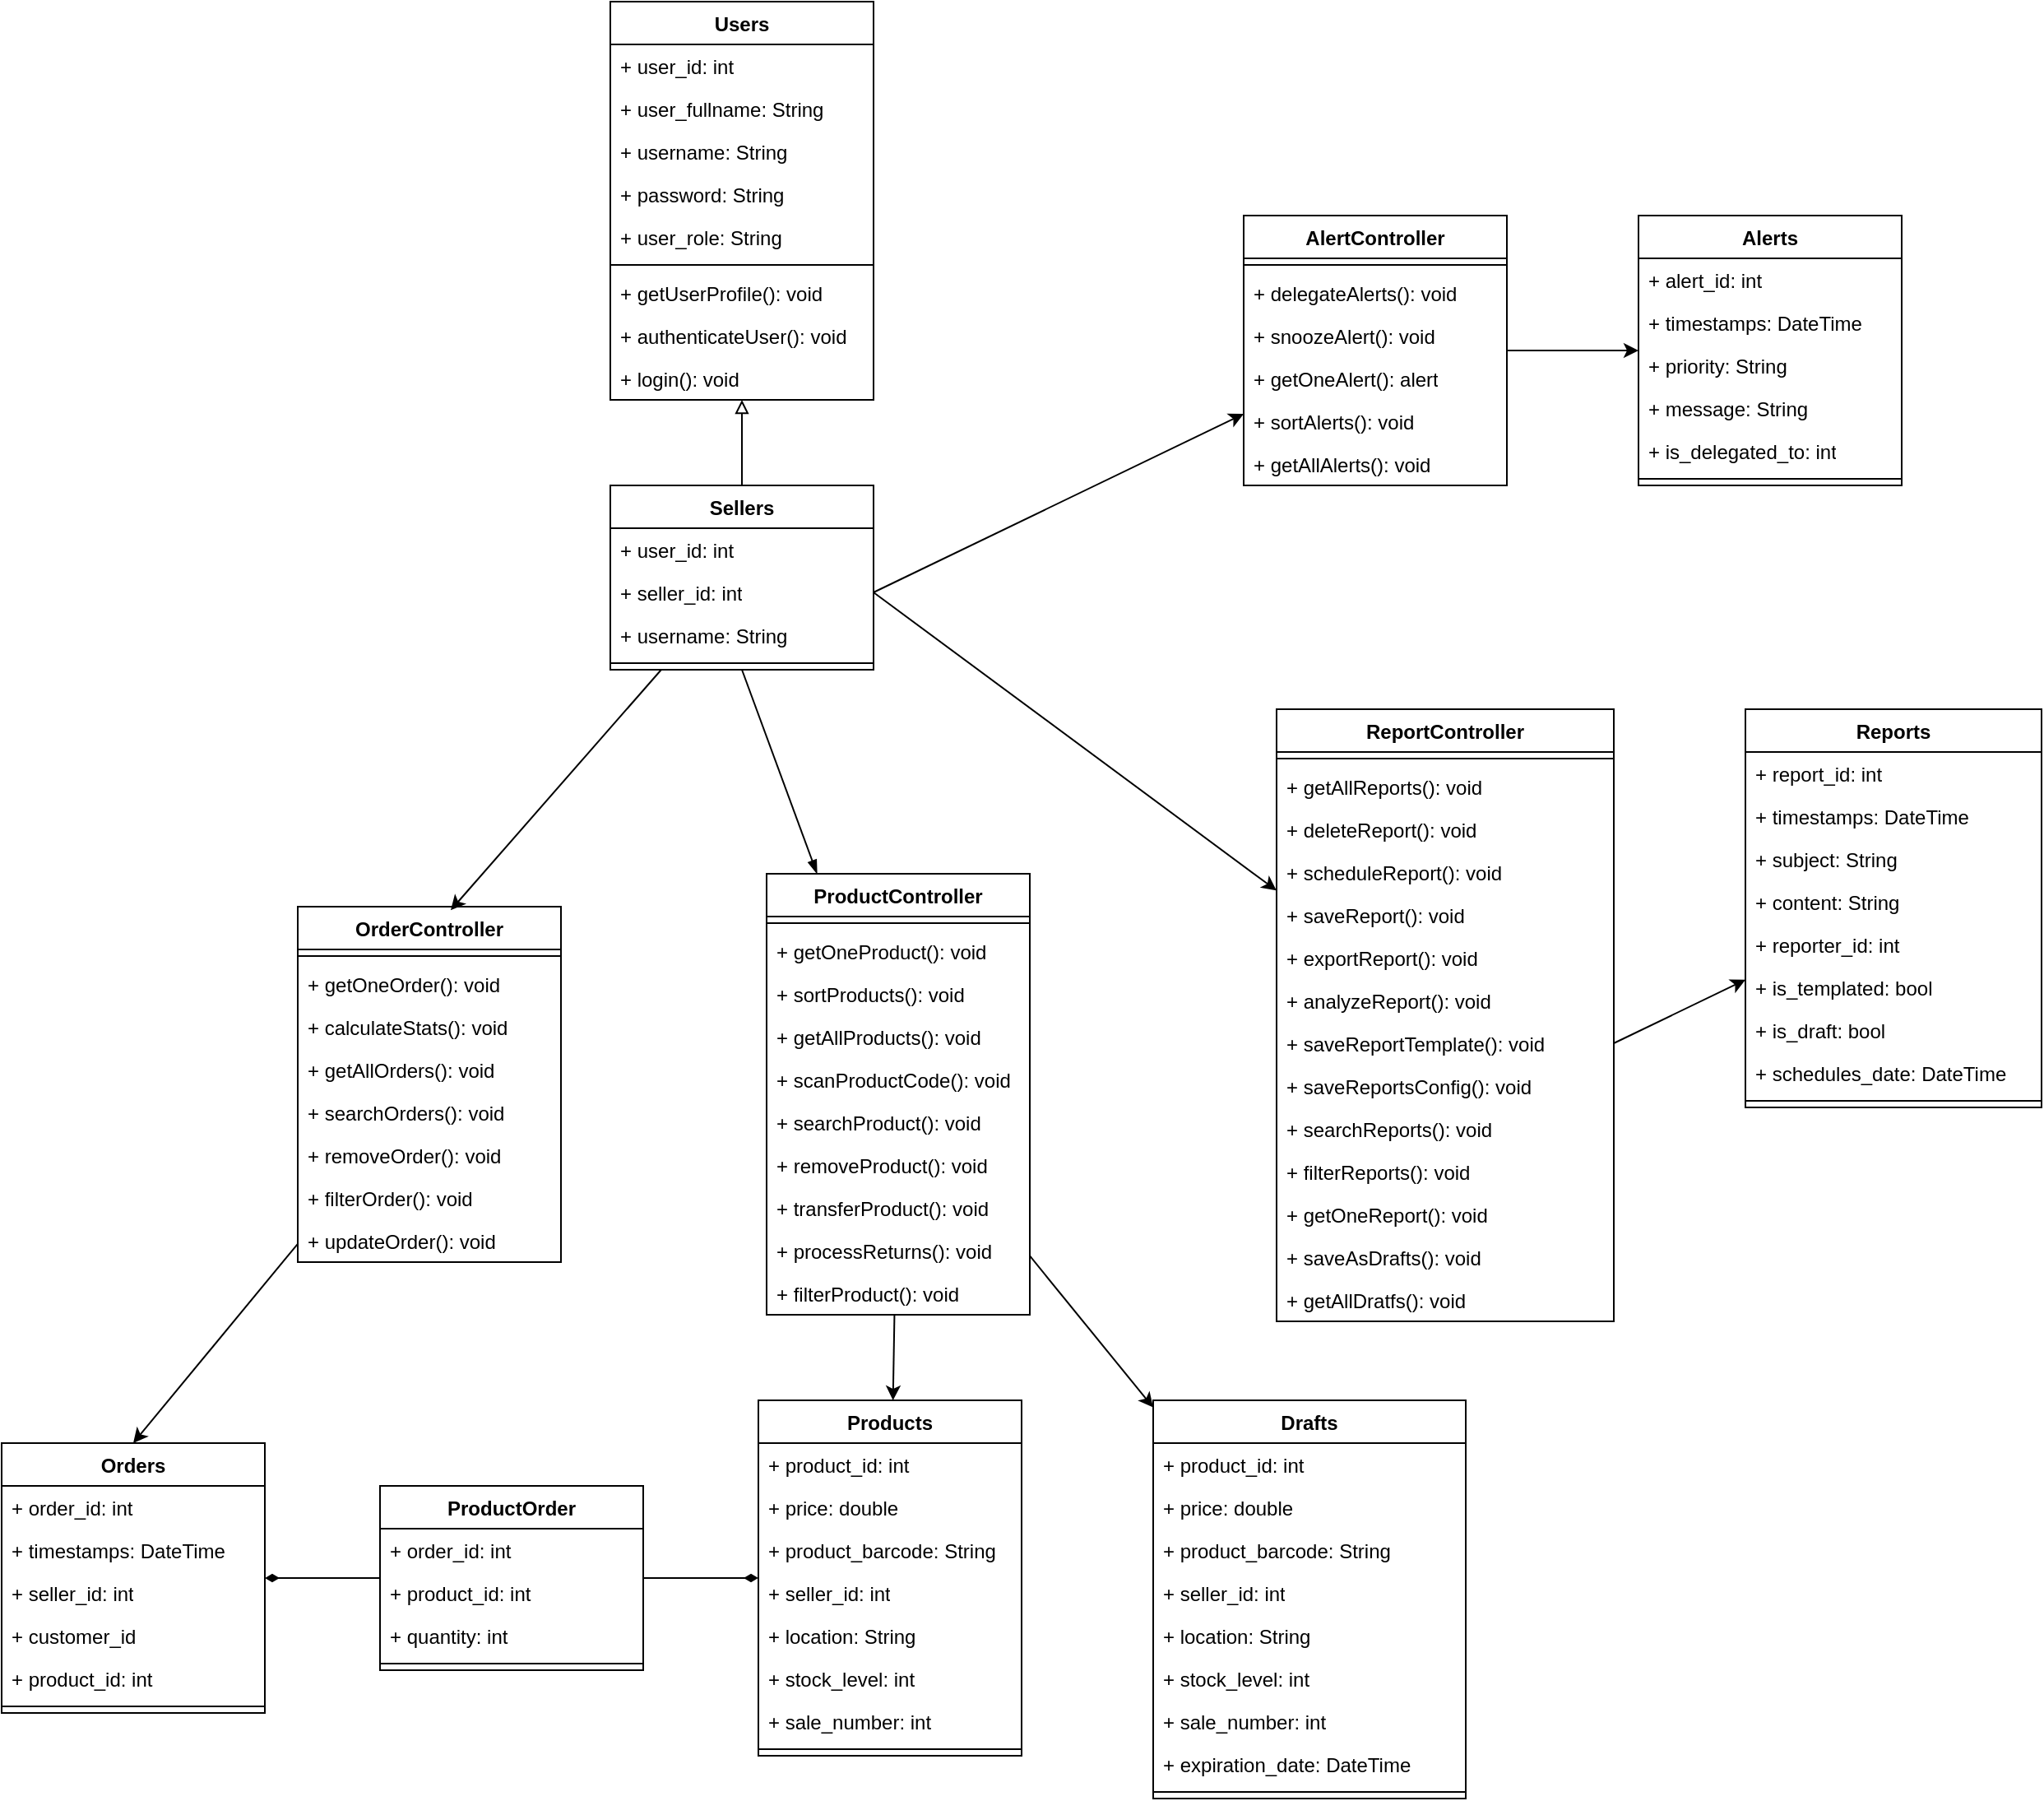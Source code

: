 <mxfile version="24.1.0" type="device">
  <diagram name="Page-1" id="ki5T4v2AhM3fyvHt2rN3">
    <mxGraphModel dx="1750" dy="1063" grid="1" gridSize="10" guides="1" tooltips="1" connect="1" arrows="1" fold="1" page="1" pageScale="1" pageWidth="850" pageHeight="1100" math="0" shadow="0">
      <root>
        <mxCell id="0" />
        <mxCell id="1" parent="0" />
        <mxCell id="LuPm2zfWHYhZlWeCkqcl-1" value="Users" style="swimlane;fontStyle=1;align=center;verticalAlign=top;childLayout=stackLayout;horizontal=1;startSize=26;horizontalStack=0;resizeParent=1;resizeParentMax=0;resizeLast=0;collapsible=1;marginBottom=0;whiteSpace=wrap;html=1;" parent="1" vertex="1">
          <mxGeometry x="470" y="10" width="160" height="242" as="geometry" />
        </mxCell>
        <mxCell id="LuPm2zfWHYhZlWeCkqcl-2" value="+ user_id: int" style="text;strokeColor=none;fillColor=none;align=left;verticalAlign=top;spacingLeft=4;spacingRight=4;overflow=hidden;rotatable=0;points=[[0,0.5],[1,0.5]];portConstraint=eastwest;whiteSpace=wrap;html=1;" parent="LuPm2zfWHYhZlWeCkqcl-1" vertex="1">
          <mxGeometry y="26" width="160" height="26" as="geometry" />
        </mxCell>
        <mxCell id="LuPm2zfWHYhZlWeCkqcl-5" value="+ user_fullname: String" style="text;strokeColor=none;fillColor=none;align=left;verticalAlign=top;spacingLeft=4;spacingRight=4;overflow=hidden;rotatable=0;points=[[0,0.5],[1,0.5]];portConstraint=eastwest;whiteSpace=wrap;html=1;" parent="LuPm2zfWHYhZlWeCkqcl-1" vertex="1">
          <mxGeometry y="52" width="160" height="26" as="geometry" />
        </mxCell>
        <mxCell id="LuPm2zfWHYhZlWeCkqcl-6" value="+ username: String" style="text;strokeColor=none;fillColor=none;align=left;verticalAlign=top;spacingLeft=4;spacingRight=4;overflow=hidden;rotatable=0;points=[[0,0.5],[1,0.5]];portConstraint=eastwest;whiteSpace=wrap;html=1;" parent="LuPm2zfWHYhZlWeCkqcl-1" vertex="1">
          <mxGeometry y="78" width="160" height="26" as="geometry" />
        </mxCell>
        <mxCell id="LuPm2zfWHYhZlWeCkqcl-7" value="+ password: String" style="text;strokeColor=none;fillColor=none;align=left;verticalAlign=top;spacingLeft=4;spacingRight=4;overflow=hidden;rotatable=0;points=[[0,0.5],[1,0.5]];portConstraint=eastwest;whiteSpace=wrap;html=1;" parent="LuPm2zfWHYhZlWeCkqcl-1" vertex="1">
          <mxGeometry y="104" width="160" height="26" as="geometry" />
        </mxCell>
        <mxCell id="LuPm2zfWHYhZlWeCkqcl-8" value="+ user_role: String" style="text;strokeColor=none;fillColor=none;align=left;verticalAlign=top;spacingLeft=4;spacingRight=4;overflow=hidden;rotatable=0;points=[[0,0.5],[1,0.5]];portConstraint=eastwest;whiteSpace=wrap;html=1;" parent="LuPm2zfWHYhZlWeCkqcl-1" vertex="1">
          <mxGeometry y="130" width="160" height="26" as="geometry" />
        </mxCell>
        <mxCell id="LuPm2zfWHYhZlWeCkqcl-3" value="" style="line;strokeWidth=1;fillColor=none;align=left;verticalAlign=middle;spacingTop=-1;spacingLeft=3;spacingRight=3;rotatable=0;labelPosition=right;points=[];portConstraint=eastwest;strokeColor=inherit;" parent="LuPm2zfWHYhZlWeCkqcl-1" vertex="1">
          <mxGeometry y="156" width="160" height="8" as="geometry" />
        </mxCell>
        <mxCell id="LuPm2zfWHYhZlWeCkqcl-79" value="+ getUserProfile(): void" style="text;strokeColor=none;fillColor=none;align=left;verticalAlign=top;spacingLeft=4;spacingRight=4;overflow=hidden;rotatable=0;points=[[0,0.5],[1,0.5]];portConstraint=eastwest;whiteSpace=wrap;html=1;" parent="LuPm2zfWHYhZlWeCkqcl-1" vertex="1">
          <mxGeometry y="164" width="160" height="26" as="geometry" />
        </mxCell>
        <mxCell id="LuPm2zfWHYhZlWeCkqcl-162" value="+ authenticateUser(): void" style="text;strokeColor=none;fillColor=none;align=left;verticalAlign=top;spacingLeft=4;spacingRight=4;overflow=hidden;rotatable=0;points=[[0,0.5],[1,0.5]];portConstraint=eastwest;whiteSpace=wrap;html=1;" parent="LuPm2zfWHYhZlWeCkqcl-1" vertex="1">
          <mxGeometry y="190" width="160" height="26" as="geometry" />
        </mxCell>
        <mxCell id="LuPm2zfWHYhZlWeCkqcl-163" value="+ login(): void" style="text;strokeColor=none;fillColor=none;align=left;verticalAlign=top;spacingLeft=4;spacingRight=4;overflow=hidden;rotatable=0;points=[[0,0.5],[1,0.5]];portConstraint=eastwest;whiteSpace=wrap;html=1;" parent="LuPm2zfWHYhZlWeCkqcl-1" vertex="1">
          <mxGeometry y="216" width="160" height="26" as="geometry" />
        </mxCell>
        <mxCell id="LuPm2zfWHYhZlWeCkqcl-13" value="Orders" style="swimlane;fontStyle=1;align=center;verticalAlign=top;childLayout=stackLayout;horizontal=1;startSize=26;horizontalStack=0;resizeParent=1;resizeParentMax=0;resizeLast=0;collapsible=1;marginBottom=0;whiteSpace=wrap;html=1;" parent="1" vertex="1">
          <mxGeometry x="100" y="886" width="160" height="164" as="geometry" />
        </mxCell>
        <mxCell id="LuPm2zfWHYhZlWeCkqcl-14" value="+ order_id: int" style="text;strokeColor=none;fillColor=none;align=left;verticalAlign=top;spacingLeft=4;spacingRight=4;overflow=hidden;rotatable=0;points=[[0,0.5],[1,0.5]];portConstraint=eastwest;whiteSpace=wrap;html=1;" parent="LuPm2zfWHYhZlWeCkqcl-13" vertex="1">
          <mxGeometry y="26" width="160" height="26" as="geometry" />
        </mxCell>
        <mxCell id="LuPm2zfWHYhZlWeCkqcl-15" value="+ timestamps: DateTime" style="text;strokeColor=none;fillColor=none;align=left;verticalAlign=top;spacingLeft=4;spacingRight=4;overflow=hidden;rotatable=0;points=[[0,0.5],[1,0.5]];portConstraint=eastwest;whiteSpace=wrap;html=1;" parent="LuPm2zfWHYhZlWeCkqcl-13" vertex="1">
          <mxGeometry y="52" width="160" height="26" as="geometry" />
        </mxCell>
        <mxCell id="LuPm2zfWHYhZlWeCkqcl-16" value="+ seller_id: int" style="text;strokeColor=none;fillColor=none;align=left;verticalAlign=top;spacingLeft=4;spacingRight=4;overflow=hidden;rotatable=0;points=[[0,0.5],[1,0.5]];portConstraint=eastwest;whiteSpace=wrap;html=1;" parent="LuPm2zfWHYhZlWeCkqcl-13" vertex="1">
          <mxGeometry y="78" width="160" height="26" as="geometry" />
        </mxCell>
        <mxCell id="LuPm2zfWHYhZlWeCkqcl-17" value="+ customer_id" style="text;strokeColor=none;fillColor=none;align=left;verticalAlign=top;spacingLeft=4;spacingRight=4;overflow=hidden;rotatable=0;points=[[0,0.5],[1,0.5]];portConstraint=eastwest;whiteSpace=wrap;html=1;" parent="LuPm2zfWHYhZlWeCkqcl-13" vertex="1">
          <mxGeometry y="104" width="160" height="26" as="geometry" />
        </mxCell>
        <mxCell id="NK6F4ftr_0WbGD3NRY7A-1" value="+ product_id: int" style="text;strokeColor=none;fillColor=none;align=left;verticalAlign=top;spacingLeft=4;spacingRight=4;overflow=hidden;rotatable=0;points=[[0,0.5],[1,0.5]];portConstraint=eastwest;whiteSpace=wrap;html=1;" parent="LuPm2zfWHYhZlWeCkqcl-13" vertex="1">
          <mxGeometry y="130" width="160" height="26" as="geometry" />
        </mxCell>
        <mxCell id="LuPm2zfWHYhZlWeCkqcl-19" value="" style="line;strokeWidth=1;fillColor=none;align=left;verticalAlign=middle;spacingTop=-1;spacingLeft=3;spacingRight=3;rotatable=0;labelPosition=right;points=[];portConstraint=eastwest;strokeColor=inherit;" parent="LuPm2zfWHYhZlWeCkqcl-13" vertex="1">
          <mxGeometry y="156" width="160" height="8" as="geometry" />
        </mxCell>
        <mxCell id="LuPm2zfWHYhZlWeCkqcl-29" value="Alerts" style="swimlane;fontStyle=1;align=center;verticalAlign=top;childLayout=stackLayout;horizontal=1;startSize=26;horizontalStack=0;resizeParent=1;resizeParentMax=0;resizeLast=0;collapsible=1;marginBottom=0;whiteSpace=wrap;html=1;" parent="1" vertex="1">
          <mxGeometry x="1095" y="140" width="160" height="164" as="geometry" />
        </mxCell>
        <mxCell id="LuPm2zfWHYhZlWeCkqcl-30" value="+ alert_id: int" style="text;strokeColor=none;fillColor=none;align=left;verticalAlign=top;spacingLeft=4;spacingRight=4;overflow=hidden;rotatable=0;points=[[0,0.5],[1,0.5]];portConstraint=eastwest;whiteSpace=wrap;html=1;" parent="LuPm2zfWHYhZlWeCkqcl-29" vertex="1">
          <mxGeometry y="26" width="160" height="26" as="geometry" />
        </mxCell>
        <mxCell id="LuPm2zfWHYhZlWeCkqcl-31" value="+ timestamps: DateTime" style="text;strokeColor=none;fillColor=none;align=left;verticalAlign=top;spacingLeft=4;spacingRight=4;overflow=hidden;rotatable=0;points=[[0,0.5],[1,0.5]];portConstraint=eastwest;whiteSpace=wrap;html=1;" parent="LuPm2zfWHYhZlWeCkqcl-29" vertex="1">
          <mxGeometry y="52" width="160" height="26" as="geometry" />
        </mxCell>
        <mxCell id="LuPm2zfWHYhZlWeCkqcl-36" value="+ priority: String" style="text;strokeColor=none;fillColor=none;align=left;verticalAlign=top;spacingLeft=4;spacingRight=4;overflow=hidden;rotatable=0;points=[[0,0.5],[1,0.5]];portConstraint=eastwest;whiteSpace=wrap;html=1;" parent="LuPm2zfWHYhZlWeCkqcl-29" vertex="1">
          <mxGeometry y="78" width="160" height="26" as="geometry" />
        </mxCell>
        <mxCell id="LuPm2zfWHYhZlWeCkqcl-32" value="+ message: String" style="text;strokeColor=none;fillColor=none;align=left;verticalAlign=top;spacingLeft=4;spacingRight=4;overflow=hidden;rotatable=0;points=[[0,0.5],[1,0.5]];portConstraint=eastwest;whiteSpace=wrap;html=1;" parent="LuPm2zfWHYhZlWeCkqcl-29" vertex="1">
          <mxGeometry y="104" width="160" height="26" as="geometry" />
        </mxCell>
        <mxCell id="LuPm2zfWHYhZlWeCkqcl-33" value="+ is_delegated_to: int" style="text;strokeColor=none;fillColor=none;align=left;verticalAlign=top;spacingLeft=4;spacingRight=4;overflow=hidden;rotatable=0;points=[[0,0.5],[1,0.5]];portConstraint=eastwest;whiteSpace=wrap;html=1;" parent="LuPm2zfWHYhZlWeCkqcl-29" vertex="1">
          <mxGeometry y="130" width="160" height="26" as="geometry" />
        </mxCell>
        <mxCell id="LuPm2zfWHYhZlWeCkqcl-35" value="" style="line;strokeWidth=1;fillColor=none;align=left;verticalAlign=middle;spacingTop=-1;spacingLeft=3;spacingRight=3;rotatable=0;labelPosition=right;points=[];portConstraint=eastwest;strokeColor=inherit;" parent="LuPm2zfWHYhZlWeCkqcl-29" vertex="1">
          <mxGeometry y="156" width="160" height="8" as="geometry" />
        </mxCell>
        <mxCell id="LuPm2zfWHYhZlWeCkqcl-37" value="Reports" style="swimlane;fontStyle=1;align=center;verticalAlign=top;childLayout=stackLayout;horizontal=1;startSize=26;horizontalStack=0;resizeParent=1;resizeParentMax=0;resizeLast=0;collapsible=1;marginBottom=0;whiteSpace=wrap;html=1;" parent="1" vertex="1">
          <mxGeometry x="1160" y="440" width="180" height="242" as="geometry" />
        </mxCell>
        <mxCell id="LuPm2zfWHYhZlWeCkqcl-38" value="+ report_id: int" style="text;strokeColor=none;fillColor=none;align=left;verticalAlign=top;spacingLeft=4;spacingRight=4;overflow=hidden;rotatable=0;points=[[0,0.5],[1,0.5]];portConstraint=eastwest;whiteSpace=wrap;html=1;" parent="LuPm2zfWHYhZlWeCkqcl-37" vertex="1">
          <mxGeometry y="26" width="180" height="26" as="geometry" />
        </mxCell>
        <mxCell id="LuPm2zfWHYhZlWeCkqcl-39" value="+ timestamps: DateTime" style="text;strokeColor=none;fillColor=none;align=left;verticalAlign=top;spacingLeft=4;spacingRight=4;overflow=hidden;rotatable=0;points=[[0,0.5],[1,0.5]];portConstraint=eastwest;whiteSpace=wrap;html=1;" parent="LuPm2zfWHYhZlWeCkqcl-37" vertex="1">
          <mxGeometry y="52" width="180" height="26" as="geometry" />
        </mxCell>
        <mxCell id="LuPm2zfWHYhZlWeCkqcl-40" value="+ subject: String" style="text;strokeColor=none;fillColor=none;align=left;verticalAlign=top;spacingLeft=4;spacingRight=4;overflow=hidden;rotatable=0;points=[[0,0.5],[1,0.5]];portConstraint=eastwest;whiteSpace=wrap;html=1;" parent="LuPm2zfWHYhZlWeCkqcl-37" vertex="1">
          <mxGeometry y="78" width="180" height="26" as="geometry" />
        </mxCell>
        <mxCell id="LuPm2zfWHYhZlWeCkqcl-41" value="+ content: String" style="text;strokeColor=none;fillColor=none;align=left;verticalAlign=top;spacingLeft=4;spacingRight=4;overflow=hidden;rotatable=0;points=[[0,0.5],[1,0.5]];portConstraint=eastwest;whiteSpace=wrap;html=1;" parent="LuPm2zfWHYhZlWeCkqcl-37" vertex="1">
          <mxGeometry y="104" width="180" height="26" as="geometry" />
        </mxCell>
        <mxCell id="LuPm2zfWHYhZlWeCkqcl-42" value="+ reporter_id: int" style="text;strokeColor=none;fillColor=none;align=left;verticalAlign=top;spacingLeft=4;spacingRight=4;overflow=hidden;rotatable=0;points=[[0,0.5],[1,0.5]];portConstraint=eastwest;whiteSpace=wrap;html=1;" parent="LuPm2zfWHYhZlWeCkqcl-37" vertex="1">
          <mxGeometry y="130" width="180" height="26" as="geometry" />
        </mxCell>
        <mxCell id="LuPm2zfWHYhZlWeCkqcl-44" value="+ is_templated: bool" style="text;strokeColor=none;fillColor=none;align=left;verticalAlign=top;spacingLeft=4;spacingRight=4;overflow=hidden;rotatable=0;points=[[0,0.5],[1,0.5]];portConstraint=eastwest;whiteSpace=wrap;html=1;" parent="LuPm2zfWHYhZlWeCkqcl-37" vertex="1">
          <mxGeometry y="156" width="180" height="26" as="geometry" />
        </mxCell>
        <mxCell id="LuPm2zfWHYhZlWeCkqcl-175" value="+ is_draft: bool" style="text;strokeColor=none;fillColor=none;align=left;verticalAlign=top;spacingLeft=4;spacingRight=4;overflow=hidden;rotatable=0;points=[[0,0.5],[1,0.5]];portConstraint=eastwest;whiteSpace=wrap;html=1;" parent="LuPm2zfWHYhZlWeCkqcl-37" vertex="1">
          <mxGeometry y="182" width="180" height="26" as="geometry" />
        </mxCell>
        <mxCell id="LuPm2zfWHYhZlWeCkqcl-45" value="+ schedules_date: DateTime" style="text;strokeColor=none;fillColor=none;align=left;verticalAlign=top;spacingLeft=4;spacingRight=4;overflow=hidden;rotatable=0;points=[[0,0.5],[1,0.5]];portConstraint=eastwest;whiteSpace=wrap;html=1;" parent="LuPm2zfWHYhZlWeCkqcl-37" vertex="1">
          <mxGeometry y="208" width="180" height="26" as="geometry" />
        </mxCell>
        <mxCell id="LuPm2zfWHYhZlWeCkqcl-43" value="" style="line;strokeWidth=1;fillColor=none;align=left;verticalAlign=middle;spacingTop=-1;spacingLeft=3;spacingRight=3;rotatable=0;labelPosition=right;points=[];portConstraint=eastwest;strokeColor=inherit;" parent="LuPm2zfWHYhZlWeCkqcl-37" vertex="1">
          <mxGeometry y="234" width="180" height="8" as="geometry" />
        </mxCell>
        <mxCell id="LuPm2zfWHYhZlWeCkqcl-74" style="edgeStyle=orthogonalEdgeStyle;rounded=0;orthogonalLoop=1;jettySize=auto;html=1;exitX=0.5;exitY=0;exitDx=0;exitDy=0;endArrow=block;endFill=0;" parent="1" source="LuPm2zfWHYhZlWeCkqcl-53" target="LuPm2zfWHYhZlWeCkqcl-1" edge="1">
          <mxGeometry relative="1" as="geometry" />
        </mxCell>
        <mxCell id="LuPm2zfWHYhZlWeCkqcl-78" style="rounded=0;orthogonalLoop=1;jettySize=auto;html=1;exitX=0.5;exitY=1;exitDx=0;exitDy=0;endArrow=blockThin;endFill=1;" parent="1" source="LuPm2zfWHYhZlWeCkqcl-53" target="LuPm2zfWHYhZlWeCkqcl-134" edge="1">
          <mxGeometry relative="1" as="geometry" />
        </mxCell>
        <mxCell id="LuPm2zfWHYhZlWeCkqcl-53" value="Sellers" style="swimlane;fontStyle=1;align=center;verticalAlign=top;childLayout=stackLayout;horizontal=1;startSize=26;horizontalStack=0;resizeParent=1;resizeParentMax=0;resizeLast=0;collapsible=1;marginBottom=0;whiteSpace=wrap;html=1;" parent="1" vertex="1">
          <mxGeometry x="470" y="304" width="160" height="112" as="geometry" />
        </mxCell>
        <mxCell id="LuPm2zfWHYhZlWeCkqcl-54" value="+ user_id: int" style="text;strokeColor=none;fillColor=none;align=left;verticalAlign=top;spacingLeft=4;spacingRight=4;overflow=hidden;rotatable=0;points=[[0,0.5],[1,0.5]];portConstraint=eastwest;whiteSpace=wrap;html=1;" parent="LuPm2zfWHYhZlWeCkqcl-53" vertex="1">
          <mxGeometry y="26" width="160" height="26" as="geometry" />
        </mxCell>
        <mxCell id="LuPm2zfWHYhZlWeCkqcl-55" value="+ seller_id: int" style="text;strokeColor=none;fillColor=none;align=left;verticalAlign=top;spacingLeft=4;spacingRight=4;overflow=hidden;rotatable=0;points=[[0,0.5],[1,0.5]];portConstraint=eastwest;whiteSpace=wrap;html=1;" parent="LuPm2zfWHYhZlWeCkqcl-53" vertex="1">
          <mxGeometry y="52" width="160" height="26" as="geometry" />
        </mxCell>
        <mxCell id="LuPm2zfWHYhZlWeCkqcl-56" value="+ username: String" style="text;strokeColor=none;fillColor=none;align=left;verticalAlign=top;spacingLeft=4;spacingRight=4;overflow=hidden;rotatable=0;points=[[0,0.5],[1,0.5]];portConstraint=eastwest;whiteSpace=wrap;html=1;" parent="LuPm2zfWHYhZlWeCkqcl-53" vertex="1">
          <mxGeometry y="78" width="160" height="26" as="geometry" />
        </mxCell>
        <mxCell id="LuPm2zfWHYhZlWeCkqcl-59" value="" style="line;strokeWidth=1;fillColor=none;align=left;verticalAlign=middle;spacingTop=-1;spacingLeft=3;spacingRight=3;rotatable=0;labelPosition=right;points=[];portConstraint=eastwest;strokeColor=inherit;" parent="LuPm2zfWHYhZlWeCkqcl-53" vertex="1">
          <mxGeometry y="104" width="160" height="8" as="geometry" />
        </mxCell>
        <mxCell id="LuPm2zfWHYhZlWeCkqcl-64" value="Products" style="swimlane;fontStyle=1;align=center;verticalAlign=top;childLayout=stackLayout;horizontal=1;startSize=26;horizontalStack=0;resizeParent=1;resizeParentMax=0;resizeLast=0;collapsible=1;marginBottom=0;whiteSpace=wrap;html=1;" parent="1" vertex="1">
          <mxGeometry x="560" y="860" width="160" height="216" as="geometry" />
        </mxCell>
        <mxCell id="LuPm2zfWHYhZlWeCkqcl-65" value="+ product_id: int" style="text;strokeColor=none;fillColor=none;align=left;verticalAlign=top;spacingLeft=4;spacingRight=4;overflow=hidden;rotatable=0;points=[[0,0.5],[1,0.5]];portConstraint=eastwest;whiteSpace=wrap;html=1;" parent="LuPm2zfWHYhZlWeCkqcl-64" vertex="1">
          <mxGeometry y="26" width="160" height="26" as="geometry" />
        </mxCell>
        <mxCell id="LuPm2zfWHYhZlWeCkqcl-66" value="+ price: double" style="text;strokeColor=none;fillColor=none;align=left;verticalAlign=top;spacingLeft=4;spacingRight=4;overflow=hidden;rotatable=0;points=[[0,0.5],[1,0.5]];portConstraint=eastwest;whiteSpace=wrap;html=1;" parent="LuPm2zfWHYhZlWeCkqcl-64" vertex="1">
          <mxGeometry y="52" width="160" height="26" as="geometry" />
        </mxCell>
        <mxCell id="LuPm2zfWHYhZlWeCkqcl-67" value="+ product_barcode: String" style="text;strokeColor=none;fillColor=none;align=left;verticalAlign=top;spacingLeft=4;spacingRight=4;overflow=hidden;rotatable=0;points=[[0,0.5],[1,0.5]];portConstraint=eastwest;whiteSpace=wrap;html=1;" parent="LuPm2zfWHYhZlWeCkqcl-64" vertex="1">
          <mxGeometry y="78" width="160" height="26" as="geometry" />
        </mxCell>
        <mxCell id="LuPm2zfWHYhZlWeCkqcl-68" value="+ seller_id: int" style="text;strokeColor=none;fillColor=none;align=left;verticalAlign=top;spacingLeft=4;spacingRight=4;overflow=hidden;rotatable=0;points=[[0,0.5],[1,0.5]];portConstraint=eastwest;whiteSpace=wrap;html=1;" parent="LuPm2zfWHYhZlWeCkqcl-64" vertex="1">
          <mxGeometry y="104" width="160" height="26" as="geometry" />
        </mxCell>
        <mxCell id="LuPm2zfWHYhZlWeCkqcl-69" value="+ location: String" style="text;strokeColor=none;fillColor=none;align=left;verticalAlign=top;spacingLeft=4;spacingRight=4;overflow=hidden;rotatable=0;points=[[0,0.5],[1,0.5]];portConstraint=eastwest;whiteSpace=wrap;html=1;" parent="LuPm2zfWHYhZlWeCkqcl-64" vertex="1">
          <mxGeometry y="130" width="160" height="26" as="geometry" />
        </mxCell>
        <mxCell id="LuPm2zfWHYhZlWeCkqcl-70" value="+ stock_level: int" style="text;strokeColor=none;fillColor=none;align=left;verticalAlign=top;spacingLeft=4;spacingRight=4;overflow=hidden;rotatable=0;points=[[0,0.5],[1,0.5]];portConstraint=eastwest;whiteSpace=wrap;html=1;" parent="LuPm2zfWHYhZlWeCkqcl-64" vertex="1">
          <mxGeometry y="156" width="160" height="26" as="geometry" />
        </mxCell>
        <mxCell id="LuPm2zfWHYhZlWeCkqcl-71" value="+ sale_number: int" style="text;strokeColor=none;fillColor=none;align=left;verticalAlign=top;spacingLeft=4;spacingRight=4;overflow=hidden;rotatable=0;points=[[0,0.5],[1,0.5]];portConstraint=eastwest;whiteSpace=wrap;html=1;" parent="LuPm2zfWHYhZlWeCkqcl-64" vertex="1">
          <mxGeometry y="182" width="160" height="26" as="geometry" />
        </mxCell>
        <mxCell id="LuPm2zfWHYhZlWeCkqcl-72" value="" style="line;strokeWidth=1;fillColor=none;align=left;verticalAlign=middle;spacingTop=-1;spacingLeft=3;spacingRight=3;rotatable=0;labelPosition=right;points=[];portConstraint=eastwest;strokeColor=inherit;" parent="LuPm2zfWHYhZlWeCkqcl-64" vertex="1">
          <mxGeometry y="208" width="160" height="8" as="geometry" />
        </mxCell>
        <mxCell id="LuPm2zfWHYhZlWeCkqcl-76" style="rounded=0;orthogonalLoop=1;jettySize=auto;html=1;exitX=1;exitY=0.5;exitDx=0;exitDy=0;" parent="1" source="LuPm2zfWHYhZlWeCkqcl-55" target="LuPm2zfWHYhZlWeCkqcl-106" edge="1">
          <mxGeometry relative="1" as="geometry" />
        </mxCell>
        <mxCell id="LuPm2zfWHYhZlWeCkqcl-77" style="rounded=0;orthogonalLoop=1;jettySize=auto;html=1;exitX=1;exitY=0.5;exitDx=0;exitDy=0;" parent="1" source="LuPm2zfWHYhZlWeCkqcl-55" target="LuPm2zfWHYhZlWeCkqcl-116" edge="1">
          <mxGeometry relative="1" as="geometry" />
        </mxCell>
        <mxCell id="LuPm2zfWHYhZlWeCkqcl-106" value="AlertController" style="swimlane;fontStyle=1;align=center;verticalAlign=top;childLayout=stackLayout;horizontal=1;startSize=26;horizontalStack=0;resizeParent=1;resizeParentMax=0;resizeLast=0;collapsible=1;marginBottom=0;whiteSpace=wrap;html=1;" parent="1" vertex="1">
          <mxGeometry x="855" y="140" width="160" height="164" as="geometry" />
        </mxCell>
        <mxCell id="LuPm2zfWHYhZlWeCkqcl-108" value="" style="line;strokeWidth=1;fillColor=none;align=left;verticalAlign=middle;spacingTop=-1;spacingLeft=3;spacingRight=3;rotatable=0;labelPosition=right;points=[];portConstraint=eastwest;strokeColor=inherit;" parent="LuPm2zfWHYhZlWeCkqcl-106" vertex="1">
          <mxGeometry y="26" width="160" height="8" as="geometry" />
        </mxCell>
        <mxCell id="LuPm2zfWHYhZlWeCkqcl-110" value="+ delegateAlerts(): void" style="text;strokeColor=none;fillColor=none;align=left;verticalAlign=top;spacingLeft=4;spacingRight=4;overflow=hidden;rotatable=0;points=[[0,0.5],[1,0.5]];portConstraint=eastwest;whiteSpace=wrap;html=1;" parent="LuPm2zfWHYhZlWeCkqcl-106" vertex="1">
          <mxGeometry y="34" width="160" height="26" as="geometry" />
        </mxCell>
        <mxCell id="LuPm2zfWHYhZlWeCkqcl-114" value="+ snoozeAlert(): void" style="text;strokeColor=none;fillColor=none;align=left;verticalAlign=top;spacingLeft=4;spacingRight=4;overflow=hidden;rotatable=0;points=[[0,0.5],[1,0.5]];portConstraint=eastwest;whiteSpace=wrap;html=1;" parent="LuPm2zfWHYhZlWeCkqcl-106" vertex="1">
          <mxGeometry y="60" width="160" height="26" as="geometry" />
        </mxCell>
        <mxCell id="LuPm2zfWHYhZlWeCkqcl-113" value="+ getOneAlert(): alert" style="text;strokeColor=none;fillColor=none;align=left;verticalAlign=top;spacingLeft=4;spacingRight=4;overflow=hidden;rotatable=0;points=[[0,0.5],[1,0.5]];portConstraint=eastwest;whiteSpace=wrap;html=1;" parent="LuPm2zfWHYhZlWeCkqcl-106" vertex="1">
          <mxGeometry y="86" width="160" height="26" as="geometry" />
        </mxCell>
        <mxCell id="LuPm2zfWHYhZlWeCkqcl-112" value="+ sortAlerts(): void" style="text;strokeColor=none;fillColor=none;align=left;verticalAlign=top;spacingLeft=4;spacingRight=4;overflow=hidden;rotatable=0;points=[[0,0.5],[1,0.5]];portConstraint=eastwest;whiteSpace=wrap;html=1;" parent="LuPm2zfWHYhZlWeCkqcl-106" vertex="1">
          <mxGeometry y="112" width="160" height="26" as="geometry" />
        </mxCell>
        <mxCell id="LuPm2zfWHYhZlWeCkqcl-111" value="+ getAllAlerts(): void" style="text;strokeColor=none;fillColor=none;align=left;verticalAlign=top;spacingLeft=4;spacingRight=4;overflow=hidden;rotatable=0;points=[[0,0.5],[1,0.5]];portConstraint=eastwest;whiteSpace=wrap;html=1;" parent="LuPm2zfWHYhZlWeCkqcl-106" vertex="1">
          <mxGeometry y="138" width="160" height="26" as="geometry" />
        </mxCell>
        <mxCell id="LuPm2zfWHYhZlWeCkqcl-115" style="rounded=0;orthogonalLoop=1;jettySize=auto;html=1;" parent="1" source="LuPm2zfWHYhZlWeCkqcl-106" target="LuPm2zfWHYhZlWeCkqcl-29" edge="1">
          <mxGeometry relative="1" as="geometry" />
        </mxCell>
        <mxCell id="LuPm2zfWHYhZlWeCkqcl-116" value="ReportController" style="swimlane;fontStyle=1;align=center;verticalAlign=top;childLayout=stackLayout;horizontal=1;startSize=26;horizontalStack=0;resizeParent=1;resizeParentMax=0;resizeLast=0;collapsible=1;marginBottom=0;whiteSpace=wrap;html=1;" parent="1" vertex="1">
          <mxGeometry x="875" y="440" width="205" height="372" as="geometry" />
        </mxCell>
        <mxCell id="LuPm2zfWHYhZlWeCkqcl-117" value="" style="line;strokeWidth=1;fillColor=none;align=left;verticalAlign=middle;spacingTop=-1;spacingLeft=3;spacingRight=3;rotatable=0;labelPosition=right;points=[];portConstraint=eastwest;strokeColor=inherit;" parent="LuPm2zfWHYhZlWeCkqcl-116" vertex="1">
          <mxGeometry y="26" width="205" height="8" as="geometry" />
        </mxCell>
        <mxCell id="LuPm2zfWHYhZlWeCkqcl-123" value="+ getAllReports(): void" style="text;strokeColor=none;fillColor=none;align=left;verticalAlign=top;spacingLeft=4;spacingRight=4;overflow=hidden;rotatable=0;points=[[0,0.5],[1,0.5]];portConstraint=eastwest;whiteSpace=wrap;html=1;" parent="LuPm2zfWHYhZlWeCkqcl-116" vertex="1">
          <mxGeometry y="34" width="205" height="26" as="geometry" />
        </mxCell>
        <mxCell id="LuPm2zfWHYhZlWeCkqcl-132" value="+ deleteReport(): void" style="text;strokeColor=none;fillColor=none;align=left;verticalAlign=top;spacingLeft=4;spacingRight=4;overflow=hidden;rotatable=0;points=[[0,0.5],[1,0.5]];portConstraint=eastwest;whiteSpace=wrap;html=1;" parent="LuPm2zfWHYhZlWeCkqcl-116" vertex="1">
          <mxGeometry y="60" width="205" height="26" as="geometry" />
        </mxCell>
        <mxCell id="LuPm2zfWHYhZlWeCkqcl-131" value="+ scheduleReport(): void" style="text;strokeColor=none;fillColor=none;align=left;verticalAlign=top;spacingLeft=4;spacingRight=4;overflow=hidden;rotatable=0;points=[[0,0.5],[1,0.5]];portConstraint=eastwest;whiteSpace=wrap;html=1;" parent="LuPm2zfWHYhZlWeCkqcl-116" vertex="1">
          <mxGeometry y="86" width="205" height="26" as="geometry" />
        </mxCell>
        <mxCell id="LuPm2zfWHYhZlWeCkqcl-130" value="+ saveReport(): void" style="text;strokeColor=none;fillColor=none;align=left;verticalAlign=top;spacingLeft=4;spacingRight=4;overflow=hidden;rotatable=0;points=[[0,0.5],[1,0.5]];portConstraint=eastwest;whiteSpace=wrap;html=1;" parent="LuPm2zfWHYhZlWeCkqcl-116" vertex="1">
          <mxGeometry y="112" width="205" height="26" as="geometry" />
        </mxCell>
        <mxCell id="LuPm2zfWHYhZlWeCkqcl-129" value="+ exportReport(): void" style="text;strokeColor=none;fillColor=none;align=left;verticalAlign=top;spacingLeft=4;spacingRight=4;overflow=hidden;rotatable=0;points=[[0,0.5],[1,0.5]];portConstraint=eastwest;whiteSpace=wrap;html=1;" parent="LuPm2zfWHYhZlWeCkqcl-116" vertex="1">
          <mxGeometry y="138" width="205" height="26" as="geometry" />
        </mxCell>
        <mxCell id="LuPm2zfWHYhZlWeCkqcl-176" value="+ analyzeReport(): void" style="text;strokeColor=none;fillColor=none;align=left;verticalAlign=top;spacingLeft=4;spacingRight=4;overflow=hidden;rotatable=0;points=[[0,0.5],[1,0.5]];portConstraint=eastwest;whiteSpace=wrap;html=1;" parent="LuPm2zfWHYhZlWeCkqcl-116" vertex="1">
          <mxGeometry y="164" width="205" height="26" as="geometry" />
        </mxCell>
        <mxCell id="LuPm2zfWHYhZlWeCkqcl-128" value="+ saveReportTemplate(): void" style="text;strokeColor=none;fillColor=none;align=left;verticalAlign=top;spacingLeft=4;spacingRight=4;overflow=hidden;rotatable=0;points=[[0,0.5],[1,0.5]];portConstraint=eastwest;whiteSpace=wrap;html=1;" parent="LuPm2zfWHYhZlWeCkqcl-116" vertex="1">
          <mxGeometry y="190" width="205" height="26" as="geometry" />
        </mxCell>
        <mxCell id="LuPm2zfWHYhZlWeCkqcl-127" value="+ saveReportsConfig(): void" style="text;strokeColor=none;fillColor=none;align=left;verticalAlign=top;spacingLeft=4;spacingRight=4;overflow=hidden;rotatable=0;points=[[0,0.5],[1,0.5]];portConstraint=eastwest;whiteSpace=wrap;html=1;" parent="LuPm2zfWHYhZlWeCkqcl-116" vertex="1">
          <mxGeometry y="216" width="205" height="26" as="geometry" />
        </mxCell>
        <mxCell id="LuPm2zfWHYhZlWeCkqcl-126" value="+ searchReports(): void" style="text;strokeColor=none;fillColor=none;align=left;verticalAlign=top;spacingLeft=4;spacingRight=4;overflow=hidden;rotatable=0;points=[[0,0.5],[1,0.5]];portConstraint=eastwest;whiteSpace=wrap;html=1;" parent="LuPm2zfWHYhZlWeCkqcl-116" vertex="1">
          <mxGeometry y="242" width="205" height="26" as="geometry" />
        </mxCell>
        <mxCell id="LuPm2zfWHYhZlWeCkqcl-125" value="+ filterReports(): void" style="text;strokeColor=none;fillColor=none;align=left;verticalAlign=top;spacingLeft=4;spacingRight=4;overflow=hidden;rotatable=0;points=[[0,0.5],[1,0.5]];portConstraint=eastwest;whiteSpace=wrap;html=1;" parent="LuPm2zfWHYhZlWeCkqcl-116" vertex="1">
          <mxGeometry y="268" width="205" height="26" as="geometry" />
        </mxCell>
        <mxCell id="LuPm2zfWHYhZlWeCkqcl-124" value="+ getOneReport(): void" style="text;strokeColor=none;fillColor=none;align=left;verticalAlign=top;spacingLeft=4;spacingRight=4;overflow=hidden;rotatable=0;points=[[0,0.5],[1,0.5]];portConstraint=eastwest;whiteSpace=wrap;html=1;" parent="LuPm2zfWHYhZlWeCkqcl-116" vertex="1">
          <mxGeometry y="294" width="205" height="26" as="geometry" />
        </mxCell>
        <mxCell id="LuPm2zfWHYhZlWeCkqcl-164" value="+ saveAsDrafts(): void" style="text;strokeColor=none;fillColor=none;align=left;verticalAlign=top;spacingLeft=4;spacingRight=4;overflow=hidden;rotatable=0;points=[[0,0.5],[1,0.5]];portConstraint=eastwest;whiteSpace=wrap;html=1;" parent="LuPm2zfWHYhZlWeCkqcl-116" vertex="1">
          <mxGeometry y="320" width="205" height="26" as="geometry" />
        </mxCell>
        <mxCell id="LuPm2zfWHYhZlWeCkqcl-165" value="+ getAllDratfs(): void" style="text;strokeColor=none;fillColor=none;align=left;verticalAlign=top;spacingLeft=4;spacingRight=4;overflow=hidden;rotatable=0;points=[[0,0.5],[1,0.5]];portConstraint=eastwest;whiteSpace=wrap;html=1;" parent="LuPm2zfWHYhZlWeCkqcl-116" vertex="1">
          <mxGeometry y="346" width="205" height="26" as="geometry" />
        </mxCell>
        <mxCell id="LuPm2zfWHYhZlWeCkqcl-133" style="rounded=0;orthogonalLoop=1;jettySize=auto;html=1;exitX=1;exitY=0.5;exitDx=0;exitDy=0;" parent="1" source="LuPm2zfWHYhZlWeCkqcl-128" target="LuPm2zfWHYhZlWeCkqcl-37" edge="1">
          <mxGeometry relative="1" as="geometry" />
        </mxCell>
        <mxCell id="LuPm2zfWHYhZlWeCkqcl-147" style="rounded=0;orthogonalLoop=1;jettySize=auto;html=1;" parent="1" source="LuPm2zfWHYhZlWeCkqcl-134" target="LuPm2zfWHYhZlWeCkqcl-64" edge="1">
          <mxGeometry relative="1" as="geometry" />
        </mxCell>
        <mxCell id="NK6F4ftr_0WbGD3NRY7A-25" style="rounded=0;orthogonalLoop=1;jettySize=auto;html=1;" parent="1" source="LuPm2zfWHYhZlWeCkqcl-134" target="NK6F4ftr_0WbGD3NRY7A-16" edge="1">
          <mxGeometry relative="1" as="geometry" />
        </mxCell>
        <mxCell id="LuPm2zfWHYhZlWeCkqcl-134" value="ProductController" style="swimlane;fontStyle=1;align=center;verticalAlign=top;childLayout=stackLayout;horizontal=1;startSize=26;horizontalStack=0;resizeParent=1;resizeParentMax=0;resizeLast=0;collapsible=1;marginBottom=0;whiteSpace=wrap;html=1;" parent="1" vertex="1">
          <mxGeometry x="565" y="540" width="160" height="268" as="geometry" />
        </mxCell>
        <mxCell id="LuPm2zfWHYhZlWeCkqcl-135" value="" style="line;strokeWidth=1;fillColor=none;align=left;verticalAlign=middle;spacingTop=-1;spacingLeft=3;spacingRight=3;rotatable=0;labelPosition=right;points=[];portConstraint=eastwest;strokeColor=inherit;" parent="LuPm2zfWHYhZlWeCkqcl-134" vertex="1">
          <mxGeometry y="26" width="160" height="8" as="geometry" />
        </mxCell>
        <mxCell id="LuPm2zfWHYhZlWeCkqcl-138" value="+ getOneProduct(): void" style="text;strokeColor=none;fillColor=none;align=left;verticalAlign=top;spacingLeft=4;spacingRight=4;overflow=hidden;rotatable=0;points=[[0,0.5],[1,0.5]];portConstraint=eastwest;whiteSpace=wrap;html=1;" parent="LuPm2zfWHYhZlWeCkqcl-134" vertex="1">
          <mxGeometry y="34" width="160" height="26" as="geometry" />
        </mxCell>
        <mxCell id="LuPm2zfWHYhZlWeCkqcl-139" value="+ sortProducts(): void" style="text;strokeColor=none;fillColor=none;align=left;verticalAlign=top;spacingLeft=4;spacingRight=4;overflow=hidden;rotatable=0;points=[[0,0.5],[1,0.5]];portConstraint=eastwest;whiteSpace=wrap;html=1;" parent="LuPm2zfWHYhZlWeCkqcl-134" vertex="1">
          <mxGeometry y="60" width="160" height="26" as="geometry" />
        </mxCell>
        <mxCell id="LuPm2zfWHYhZlWeCkqcl-140" value="+ getAllProducts(): void" style="text;strokeColor=none;fillColor=none;align=left;verticalAlign=top;spacingLeft=4;spacingRight=4;overflow=hidden;rotatable=0;points=[[0,0.5],[1,0.5]];portConstraint=eastwest;whiteSpace=wrap;html=1;" parent="LuPm2zfWHYhZlWeCkqcl-134" vertex="1">
          <mxGeometry y="86" width="160" height="26" as="geometry" />
        </mxCell>
        <mxCell id="LuPm2zfWHYhZlWeCkqcl-141" value="+ scanProductCode(): void" style="text;strokeColor=none;fillColor=none;align=left;verticalAlign=top;spacingLeft=4;spacingRight=4;overflow=hidden;rotatable=0;points=[[0,0.5],[1,0.5]];portConstraint=eastwest;whiteSpace=wrap;html=1;" parent="LuPm2zfWHYhZlWeCkqcl-134" vertex="1">
          <mxGeometry y="112" width="160" height="26" as="geometry" />
        </mxCell>
        <mxCell id="LuPm2zfWHYhZlWeCkqcl-142" value="+ searchProduct(): void" style="text;strokeColor=none;fillColor=none;align=left;verticalAlign=top;spacingLeft=4;spacingRight=4;overflow=hidden;rotatable=0;points=[[0,0.5],[1,0.5]];portConstraint=eastwest;whiteSpace=wrap;html=1;" parent="LuPm2zfWHYhZlWeCkqcl-134" vertex="1">
          <mxGeometry y="138" width="160" height="26" as="geometry" />
        </mxCell>
        <mxCell id="LuPm2zfWHYhZlWeCkqcl-143" value="+ removeProduct(): void" style="text;strokeColor=none;fillColor=none;align=left;verticalAlign=top;spacingLeft=4;spacingRight=4;overflow=hidden;rotatable=0;points=[[0,0.5],[1,0.5]];portConstraint=eastwest;whiteSpace=wrap;html=1;" parent="LuPm2zfWHYhZlWeCkqcl-134" vertex="1">
          <mxGeometry y="164" width="160" height="26" as="geometry" />
        </mxCell>
        <mxCell id="LuPm2zfWHYhZlWeCkqcl-144" value="+ transferProduct(): void" style="text;strokeColor=none;fillColor=none;align=left;verticalAlign=top;spacingLeft=4;spacingRight=4;overflow=hidden;rotatable=0;points=[[0,0.5],[1,0.5]];portConstraint=eastwest;whiteSpace=wrap;html=1;" parent="LuPm2zfWHYhZlWeCkqcl-134" vertex="1">
          <mxGeometry y="190" width="160" height="26" as="geometry" />
        </mxCell>
        <mxCell id="LuPm2zfWHYhZlWeCkqcl-145" value="+ processReturns(): void" style="text;strokeColor=none;fillColor=none;align=left;verticalAlign=top;spacingLeft=4;spacingRight=4;overflow=hidden;rotatable=0;points=[[0,0.5],[1,0.5]];portConstraint=eastwest;whiteSpace=wrap;html=1;" parent="LuPm2zfWHYhZlWeCkqcl-134" vertex="1">
          <mxGeometry y="216" width="160" height="26" as="geometry" />
        </mxCell>
        <mxCell id="LuPm2zfWHYhZlWeCkqcl-146" value="+ filterProduct(): void" style="text;strokeColor=none;fillColor=none;align=left;verticalAlign=top;spacingLeft=4;spacingRight=4;overflow=hidden;rotatable=0;points=[[0,0.5],[1,0.5]];portConstraint=eastwest;whiteSpace=wrap;html=1;" parent="LuPm2zfWHYhZlWeCkqcl-134" vertex="1">
          <mxGeometry y="242" width="160" height="26" as="geometry" />
        </mxCell>
        <mxCell id="LuPm2zfWHYhZlWeCkqcl-161" style="rounded=0;orthogonalLoop=1;jettySize=auto;html=1;entryX=0.5;entryY=0;entryDx=0;entryDy=0;" parent="1" source="LuPm2zfWHYhZlWeCkqcl-148" target="LuPm2zfWHYhZlWeCkqcl-13" edge="1">
          <mxGeometry relative="1" as="geometry" />
        </mxCell>
        <mxCell id="LuPm2zfWHYhZlWeCkqcl-148" value="OrderController" style="swimlane;fontStyle=1;align=center;verticalAlign=top;childLayout=stackLayout;horizontal=1;startSize=26;horizontalStack=0;resizeParent=1;resizeParentMax=0;resizeLast=0;collapsible=1;marginBottom=0;whiteSpace=wrap;html=1;" parent="1" vertex="1">
          <mxGeometry x="280" y="560" width="160" height="216" as="geometry" />
        </mxCell>
        <mxCell id="LuPm2zfWHYhZlWeCkqcl-149" value="" style="line;strokeWidth=1;fillColor=none;align=left;verticalAlign=middle;spacingTop=-1;spacingLeft=3;spacingRight=3;rotatable=0;labelPosition=right;points=[];portConstraint=eastwest;strokeColor=inherit;" parent="LuPm2zfWHYhZlWeCkqcl-148" vertex="1">
          <mxGeometry y="26" width="160" height="8" as="geometry" />
        </mxCell>
        <mxCell id="LuPm2zfWHYhZlWeCkqcl-150" value="+ getOneOrder(): void" style="text;strokeColor=none;fillColor=none;align=left;verticalAlign=top;spacingLeft=4;spacingRight=4;overflow=hidden;rotatable=0;points=[[0,0.5],[1,0.5]];portConstraint=eastwest;whiteSpace=wrap;html=1;" parent="LuPm2zfWHYhZlWeCkqcl-148" vertex="1">
          <mxGeometry y="34" width="160" height="26" as="geometry" />
        </mxCell>
        <mxCell id="LuPm2zfWHYhZlWeCkqcl-151" value="+ calculateStats(): void" style="text;strokeColor=none;fillColor=none;align=left;verticalAlign=top;spacingLeft=4;spacingRight=4;overflow=hidden;rotatable=0;points=[[0,0.5],[1,0.5]];portConstraint=eastwest;whiteSpace=wrap;html=1;" parent="LuPm2zfWHYhZlWeCkqcl-148" vertex="1">
          <mxGeometry y="60" width="160" height="26" as="geometry" />
        </mxCell>
        <mxCell id="LuPm2zfWHYhZlWeCkqcl-152" value="+ getAllOrders(): void" style="text;strokeColor=none;fillColor=none;align=left;verticalAlign=top;spacingLeft=4;spacingRight=4;overflow=hidden;rotatable=0;points=[[0,0.5],[1,0.5]];portConstraint=eastwest;whiteSpace=wrap;html=1;" parent="LuPm2zfWHYhZlWeCkqcl-148" vertex="1">
          <mxGeometry y="86" width="160" height="26" as="geometry" />
        </mxCell>
        <mxCell id="LuPm2zfWHYhZlWeCkqcl-154" value="+ searchOrders(): void" style="text;strokeColor=none;fillColor=none;align=left;verticalAlign=top;spacingLeft=4;spacingRight=4;overflow=hidden;rotatable=0;points=[[0,0.5],[1,0.5]];portConstraint=eastwest;whiteSpace=wrap;html=1;" parent="LuPm2zfWHYhZlWeCkqcl-148" vertex="1">
          <mxGeometry y="112" width="160" height="26" as="geometry" />
        </mxCell>
        <mxCell id="LuPm2zfWHYhZlWeCkqcl-155" value="+ removeOrder(): void" style="text;strokeColor=none;fillColor=none;align=left;verticalAlign=top;spacingLeft=4;spacingRight=4;overflow=hidden;rotatable=0;points=[[0,0.5],[1,0.5]];portConstraint=eastwest;whiteSpace=wrap;html=1;" parent="LuPm2zfWHYhZlWeCkqcl-148" vertex="1">
          <mxGeometry y="138" width="160" height="26" as="geometry" />
        </mxCell>
        <mxCell id="LuPm2zfWHYhZlWeCkqcl-158" value="+ filterOrder(): void" style="text;strokeColor=none;fillColor=none;align=left;verticalAlign=top;spacingLeft=4;spacingRight=4;overflow=hidden;rotatable=0;points=[[0,0.5],[1,0.5]];portConstraint=eastwest;whiteSpace=wrap;html=1;" parent="LuPm2zfWHYhZlWeCkqcl-148" vertex="1">
          <mxGeometry y="164" width="160" height="26" as="geometry" />
        </mxCell>
        <mxCell id="LuPm2zfWHYhZlWeCkqcl-159" value="+ updateOrder(): void" style="text;strokeColor=none;fillColor=none;align=left;verticalAlign=top;spacingLeft=4;spacingRight=4;overflow=hidden;rotatable=0;points=[[0,0.5],[1,0.5]];portConstraint=eastwest;whiteSpace=wrap;html=1;" parent="LuPm2zfWHYhZlWeCkqcl-148" vertex="1">
          <mxGeometry y="190" width="160" height="26" as="geometry" />
        </mxCell>
        <mxCell id="LuPm2zfWHYhZlWeCkqcl-160" style="rounded=0;orthogonalLoop=1;jettySize=auto;html=1;entryX=0.581;entryY=0.01;entryDx=0;entryDy=0;entryPerimeter=0;" parent="1" source="LuPm2zfWHYhZlWeCkqcl-53" target="LuPm2zfWHYhZlWeCkqcl-148" edge="1">
          <mxGeometry relative="1" as="geometry" />
        </mxCell>
        <mxCell id="NK6F4ftr_0WbGD3NRY7A-16" value="Drafts" style="swimlane;fontStyle=1;align=center;verticalAlign=top;childLayout=stackLayout;horizontal=1;startSize=26;horizontalStack=0;resizeParent=1;resizeParentMax=0;resizeLast=0;collapsible=1;marginBottom=0;whiteSpace=wrap;html=1;" parent="1" vertex="1">
          <mxGeometry x="800" y="860" width="190" height="242" as="geometry" />
        </mxCell>
        <mxCell id="NK6F4ftr_0WbGD3NRY7A-17" value="+ product_id: int" style="text;strokeColor=none;fillColor=none;align=left;verticalAlign=top;spacingLeft=4;spacingRight=4;overflow=hidden;rotatable=0;points=[[0,0.5],[1,0.5]];portConstraint=eastwest;whiteSpace=wrap;html=1;" parent="NK6F4ftr_0WbGD3NRY7A-16" vertex="1">
          <mxGeometry y="26" width="190" height="26" as="geometry" />
        </mxCell>
        <mxCell id="NK6F4ftr_0WbGD3NRY7A-18" value="+ price: double" style="text;strokeColor=none;fillColor=none;align=left;verticalAlign=top;spacingLeft=4;spacingRight=4;overflow=hidden;rotatable=0;points=[[0,0.5],[1,0.5]];portConstraint=eastwest;whiteSpace=wrap;html=1;" parent="NK6F4ftr_0WbGD3NRY7A-16" vertex="1">
          <mxGeometry y="52" width="190" height="26" as="geometry" />
        </mxCell>
        <mxCell id="NK6F4ftr_0WbGD3NRY7A-19" value="+ product_barcode: String" style="text;strokeColor=none;fillColor=none;align=left;verticalAlign=top;spacingLeft=4;spacingRight=4;overflow=hidden;rotatable=0;points=[[0,0.5],[1,0.5]];portConstraint=eastwest;whiteSpace=wrap;html=1;" parent="NK6F4ftr_0WbGD3NRY7A-16" vertex="1">
          <mxGeometry y="78" width="190" height="26" as="geometry" />
        </mxCell>
        <mxCell id="NK6F4ftr_0WbGD3NRY7A-20" value="+ seller_id: int" style="text;strokeColor=none;fillColor=none;align=left;verticalAlign=top;spacingLeft=4;spacingRight=4;overflow=hidden;rotatable=0;points=[[0,0.5],[1,0.5]];portConstraint=eastwest;whiteSpace=wrap;html=1;" parent="NK6F4ftr_0WbGD3NRY7A-16" vertex="1">
          <mxGeometry y="104" width="190" height="26" as="geometry" />
        </mxCell>
        <mxCell id="NK6F4ftr_0WbGD3NRY7A-21" value="+ location: String" style="text;strokeColor=none;fillColor=none;align=left;verticalAlign=top;spacingLeft=4;spacingRight=4;overflow=hidden;rotatable=0;points=[[0,0.5],[1,0.5]];portConstraint=eastwest;whiteSpace=wrap;html=1;" parent="NK6F4ftr_0WbGD3NRY7A-16" vertex="1">
          <mxGeometry y="130" width="190" height="26" as="geometry" />
        </mxCell>
        <mxCell id="NK6F4ftr_0WbGD3NRY7A-22" value="+ stock_level: int" style="text;strokeColor=none;fillColor=none;align=left;verticalAlign=top;spacingLeft=4;spacingRight=4;overflow=hidden;rotatable=0;points=[[0,0.5],[1,0.5]];portConstraint=eastwest;whiteSpace=wrap;html=1;" parent="NK6F4ftr_0WbGD3NRY7A-16" vertex="1">
          <mxGeometry y="156" width="190" height="26" as="geometry" />
        </mxCell>
        <mxCell id="NK6F4ftr_0WbGD3NRY7A-23" value="+ sale_number: int" style="text;strokeColor=none;fillColor=none;align=left;verticalAlign=top;spacingLeft=4;spacingRight=4;overflow=hidden;rotatable=0;points=[[0,0.5],[1,0.5]];portConstraint=eastwest;whiteSpace=wrap;html=1;" parent="NK6F4ftr_0WbGD3NRY7A-16" vertex="1">
          <mxGeometry y="182" width="190" height="26" as="geometry" />
        </mxCell>
        <mxCell id="NK6F4ftr_0WbGD3NRY7A-26" value="+ expiration_date: DateTime" style="text;strokeColor=none;fillColor=none;align=left;verticalAlign=top;spacingLeft=4;spacingRight=4;overflow=hidden;rotatable=0;points=[[0,0.5],[1,0.5]];portConstraint=eastwest;whiteSpace=wrap;html=1;" parent="NK6F4ftr_0WbGD3NRY7A-16" vertex="1">
          <mxGeometry y="208" width="190" height="26" as="geometry" />
        </mxCell>
        <mxCell id="NK6F4ftr_0WbGD3NRY7A-24" value="" style="line;strokeWidth=1;fillColor=none;align=left;verticalAlign=middle;spacingTop=-1;spacingLeft=3;spacingRight=3;rotatable=0;labelPosition=right;points=[];portConstraint=eastwest;strokeColor=inherit;" parent="NK6F4ftr_0WbGD3NRY7A-16" vertex="1">
          <mxGeometry y="234" width="190" height="8" as="geometry" />
        </mxCell>
        <mxCell id="LE4cW2qJPvksvParAW3R-8" style="edgeStyle=orthogonalEdgeStyle;rounded=0;orthogonalLoop=1;jettySize=auto;html=1;endArrow=diamondThin;endFill=1;startArrow=none;startFill=0;" edge="1" parent="1" source="LE4cW2qJPvksvParAW3R-1" target="LuPm2zfWHYhZlWeCkqcl-13">
          <mxGeometry relative="1" as="geometry" />
        </mxCell>
        <mxCell id="LE4cW2qJPvksvParAW3R-9" style="edgeStyle=orthogonalEdgeStyle;rounded=0;orthogonalLoop=1;jettySize=auto;html=1;endArrow=diamondThin;endFill=1;" edge="1" parent="1" source="LE4cW2qJPvksvParAW3R-1" target="LuPm2zfWHYhZlWeCkqcl-64">
          <mxGeometry relative="1" as="geometry" />
        </mxCell>
        <mxCell id="LE4cW2qJPvksvParAW3R-1" value="ProductOrder" style="swimlane;fontStyle=1;align=center;verticalAlign=top;childLayout=stackLayout;horizontal=1;startSize=26;horizontalStack=0;resizeParent=1;resizeParentMax=0;resizeLast=0;collapsible=1;marginBottom=0;whiteSpace=wrap;html=1;" vertex="1" parent="1">
          <mxGeometry x="330" y="912" width="160" height="112" as="geometry" />
        </mxCell>
        <mxCell id="LE4cW2qJPvksvParAW3R-2" value="+ order_id: int" style="text;strokeColor=none;fillColor=none;align=left;verticalAlign=top;spacingLeft=4;spacingRight=4;overflow=hidden;rotatable=0;points=[[0,0.5],[1,0.5]];portConstraint=eastwest;whiteSpace=wrap;html=1;" vertex="1" parent="LE4cW2qJPvksvParAW3R-1">
          <mxGeometry y="26" width="160" height="26" as="geometry" />
        </mxCell>
        <mxCell id="LE4cW2qJPvksvParAW3R-6" value="+ product_id: int" style="text;strokeColor=none;fillColor=none;align=left;verticalAlign=top;spacingLeft=4;spacingRight=4;overflow=hidden;rotatable=0;points=[[0,0.5],[1,0.5]];portConstraint=eastwest;whiteSpace=wrap;html=1;" vertex="1" parent="LE4cW2qJPvksvParAW3R-1">
          <mxGeometry y="52" width="160" height="26" as="geometry" />
        </mxCell>
        <mxCell id="LE4cW2qJPvksvParAW3R-7" value="+ quantity: int" style="text;strokeColor=none;fillColor=none;align=left;verticalAlign=top;spacingLeft=4;spacingRight=4;overflow=hidden;rotatable=0;points=[[0,0.5],[1,0.5]];portConstraint=eastwest;whiteSpace=wrap;html=1;" vertex="1" parent="LE4cW2qJPvksvParAW3R-1">
          <mxGeometry y="78" width="160" height="26" as="geometry" />
        </mxCell>
        <mxCell id="LE4cW2qJPvksvParAW3R-3" value="" style="line;strokeWidth=1;fillColor=none;align=left;verticalAlign=middle;spacingTop=-1;spacingLeft=3;spacingRight=3;rotatable=0;labelPosition=right;points=[];portConstraint=eastwest;strokeColor=inherit;" vertex="1" parent="LE4cW2qJPvksvParAW3R-1">
          <mxGeometry y="104" width="160" height="8" as="geometry" />
        </mxCell>
      </root>
    </mxGraphModel>
  </diagram>
</mxfile>

